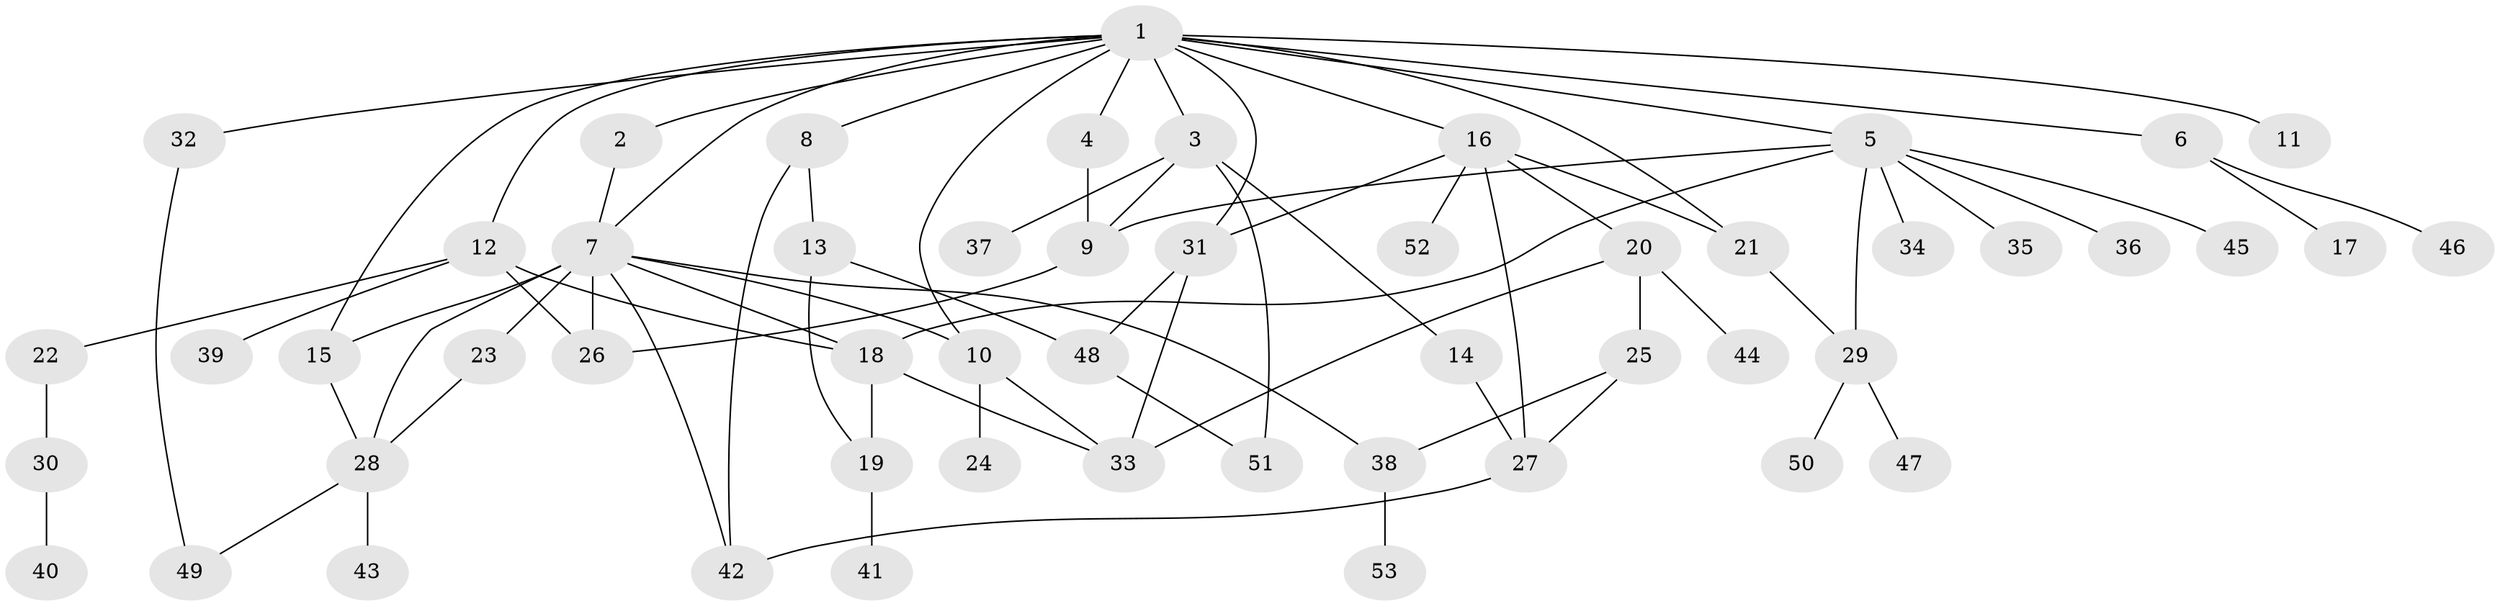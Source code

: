 // original degree distribution, {19: 0.009433962264150943, 2: 0.19811320754716982, 6: 0.03773584905660377, 5: 0.04716981132075472, 10: 0.018867924528301886, 4: 0.04716981132075472, 17: 0.009433962264150943, 3: 0.10377358490566038, 1: 0.5094339622641509, 7: 0.009433962264150943, 9: 0.009433962264150943}
// Generated by graph-tools (version 1.1) at 2025/35/03/09/25 02:35:23]
// undirected, 53 vertices, 78 edges
graph export_dot {
graph [start="1"]
  node [color=gray90,style=filled];
  1;
  2;
  3;
  4;
  5;
  6;
  7;
  8;
  9;
  10;
  11;
  12;
  13;
  14;
  15;
  16;
  17;
  18;
  19;
  20;
  21;
  22;
  23;
  24;
  25;
  26;
  27;
  28;
  29;
  30;
  31;
  32;
  33;
  34;
  35;
  36;
  37;
  38;
  39;
  40;
  41;
  42;
  43;
  44;
  45;
  46;
  47;
  48;
  49;
  50;
  51;
  52;
  53;
  1 -- 2 [weight=1.0];
  1 -- 3 [weight=1.0];
  1 -- 4 [weight=1.0];
  1 -- 5 [weight=1.0];
  1 -- 6 [weight=1.0];
  1 -- 7 [weight=1.0];
  1 -- 8 [weight=1.0];
  1 -- 10 [weight=1.0];
  1 -- 11 [weight=1.0];
  1 -- 12 [weight=1.0];
  1 -- 15 [weight=1.0];
  1 -- 16 [weight=1.0];
  1 -- 21 [weight=2.0];
  1 -- 31 [weight=1.0];
  1 -- 32 [weight=1.0];
  2 -- 7 [weight=1.0];
  3 -- 9 [weight=1.0];
  3 -- 14 [weight=1.0];
  3 -- 37 [weight=1.0];
  3 -- 51 [weight=1.0];
  4 -- 9 [weight=3.0];
  5 -- 9 [weight=1.0];
  5 -- 18 [weight=1.0];
  5 -- 29 [weight=1.0];
  5 -- 34 [weight=1.0];
  5 -- 35 [weight=1.0];
  5 -- 36 [weight=1.0];
  5 -- 45 [weight=1.0];
  6 -- 17 [weight=1.0];
  6 -- 46 [weight=1.0];
  7 -- 10 [weight=1.0];
  7 -- 15 [weight=1.0];
  7 -- 18 [weight=1.0];
  7 -- 23 [weight=2.0];
  7 -- 26 [weight=5.0];
  7 -- 28 [weight=1.0];
  7 -- 38 [weight=1.0];
  7 -- 42 [weight=1.0];
  8 -- 13 [weight=1.0];
  8 -- 42 [weight=2.0];
  9 -- 26 [weight=1.0];
  10 -- 24 [weight=2.0];
  10 -- 33 [weight=1.0];
  12 -- 18 [weight=1.0];
  12 -- 22 [weight=1.0];
  12 -- 26 [weight=1.0];
  12 -- 39 [weight=1.0];
  13 -- 19 [weight=1.0];
  13 -- 48 [weight=1.0];
  14 -- 27 [weight=1.0];
  15 -- 28 [weight=1.0];
  16 -- 20 [weight=1.0];
  16 -- 21 [weight=1.0];
  16 -- 27 [weight=1.0];
  16 -- 31 [weight=1.0];
  16 -- 52 [weight=1.0];
  18 -- 19 [weight=5.0];
  18 -- 33 [weight=1.0];
  19 -- 41 [weight=1.0];
  20 -- 25 [weight=5.0];
  20 -- 33 [weight=1.0];
  20 -- 44 [weight=1.0];
  21 -- 29 [weight=1.0];
  22 -- 30 [weight=1.0];
  23 -- 28 [weight=1.0];
  25 -- 27 [weight=1.0];
  25 -- 38 [weight=1.0];
  27 -- 42 [weight=1.0];
  28 -- 43 [weight=1.0];
  28 -- 49 [weight=1.0];
  29 -- 47 [weight=1.0];
  29 -- 50 [weight=1.0];
  30 -- 40 [weight=1.0];
  31 -- 33 [weight=1.0];
  31 -- 48 [weight=1.0];
  32 -- 49 [weight=1.0];
  38 -- 53 [weight=1.0];
  48 -- 51 [weight=1.0];
}
